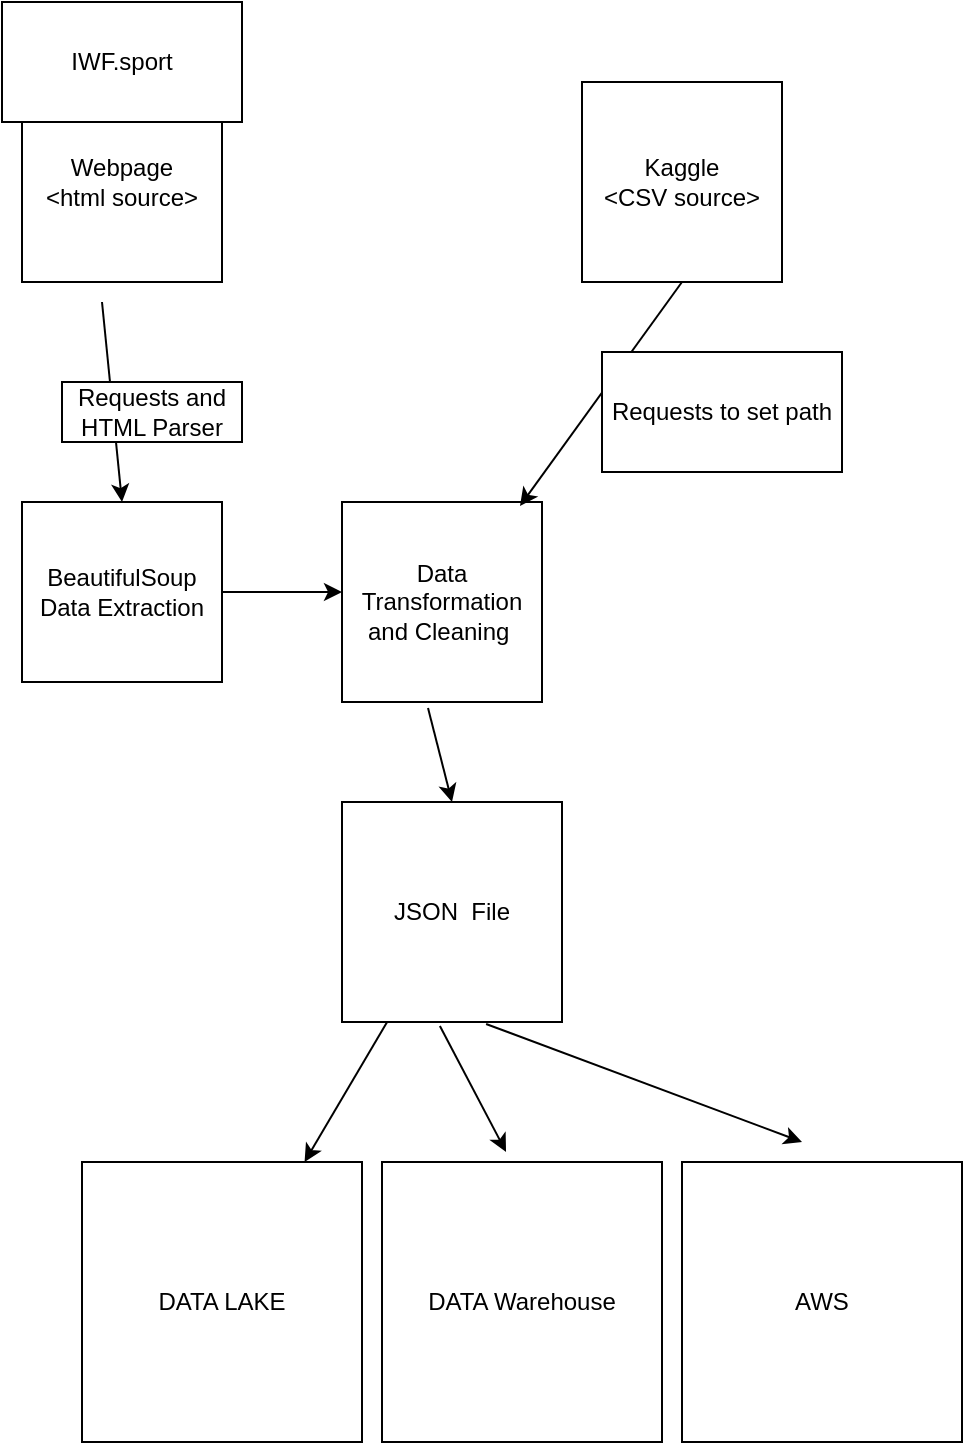 <mxfile>
    <diagram id="yDTJHPsijlP0AYqfQ0CV" name="Page-1">
        <mxGraphModel dx="631" dy="773" grid="1" gridSize="10" guides="1" tooltips="1" connect="1" arrows="1" fold="1" page="1" pageScale="1" pageWidth="827" pageHeight="1169" math="0" shadow="0">
            <root>
                <mxCell id="0"/>
                <mxCell id="1" parent="0"/>
                <mxCell id="2" value="Webpage&lt;br&gt;&amp;lt;html source&amp;gt;" style="whiteSpace=wrap;html=1;aspect=fixed;" vertex="1" parent="1">
                    <mxGeometry x="40" y="80" width="100" height="100" as="geometry"/>
                </mxCell>
                <mxCell id="3" value="BeautifulSoup&lt;br&gt;Data Extraction" style="rounded=0;whiteSpace=wrap;html=1;" vertex="1" parent="1">
                    <mxGeometry x="40" y="290" width="100" height="90" as="geometry"/>
                </mxCell>
                <mxCell id="5" value="" style="endArrow=classic;html=1;" edge="1" parent="1">
                    <mxGeometry width="50" height="50" relative="1" as="geometry">
                        <mxPoint x="80" y="190" as="sourcePoint"/>
                        <mxPoint x="90" y="290" as="targetPoint"/>
                    </mxGeometry>
                </mxCell>
                <mxCell id="6" value="Requests and HTML Parser" style="rounded=0;whiteSpace=wrap;html=1;" vertex="1" parent="1">
                    <mxGeometry x="60" y="230" width="90" height="30" as="geometry"/>
                </mxCell>
                <mxCell id="7" value="Data Transformation and Cleaning&amp;nbsp;" style="whiteSpace=wrap;html=1;aspect=fixed;" vertex="1" parent="1">
                    <mxGeometry x="200" y="290" width="100" height="100" as="geometry"/>
                </mxCell>
                <mxCell id="8" value="JSON&amp;nbsp; File" style="whiteSpace=wrap;html=1;aspect=fixed;" vertex="1" parent="1">
                    <mxGeometry x="200" y="440" width="110" height="110" as="geometry"/>
                </mxCell>
                <mxCell id="9" value="DATA LAKE" style="whiteSpace=wrap;html=1;aspect=fixed;" vertex="1" parent="1">
                    <mxGeometry x="70" y="620" width="140" height="140" as="geometry"/>
                </mxCell>
                <mxCell id="10" value="DATA Warehouse" style="whiteSpace=wrap;html=1;aspect=fixed;" vertex="1" parent="1">
                    <mxGeometry x="220" y="620" width="140" height="140" as="geometry"/>
                </mxCell>
                <mxCell id="11" value="AWS" style="whiteSpace=wrap;html=1;aspect=fixed;" vertex="1" parent="1">
                    <mxGeometry x="370" y="620" width="140" height="140" as="geometry"/>
                </mxCell>
                <mxCell id="12" value="IWF.sport" style="rounded=0;whiteSpace=wrap;html=1;" vertex="1" parent="1">
                    <mxGeometry x="30" y="40" width="120" height="60" as="geometry"/>
                </mxCell>
                <mxCell id="13" value="Kaggle&lt;br&gt;&amp;lt;CSV source&amp;gt;" style="whiteSpace=wrap;html=1;aspect=fixed;" vertex="1" parent="1">
                    <mxGeometry x="320" y="80" width="100" height="100" as="geometry"/>
                </mxCell>
                <mxCell id="14" value="" style="endArrow=classic;html=1;exitX=1;exitY=0.5;exitDx=0;exitDy=0;" edge="1" parent="1" source="3">
                    <mxGeometry width="50" height="50" relative="1" as="geometry">
                        <mxPoint x="270" y="390" as="sourcePoint"/>
                        <mxPoint x="200" y="335" as="targetPoint"/>
                    </mxGeometry>
                </mxCell>
                <mxCell id="15" value="" style="endArrow=classic;html=1;exitX=0.5;exitY=1;exitDx=0;exitDy=0;entryX=0.89;entryY=0.02;entryDx=0;entryDy=0;entryPerimeter=0;" edge="1" parent="1" source="13" target="7">
                    <mxGeometry width="50" height="50" relative="1" as="geometry">
                        <mxPoint x="330" y="200" as="sourcePoint"/>
                        <mxPoint x="210" y="345" as="targetPoint"/>
                    </mxGeometry>
                </mxCell>
                <mxCell id="16" value="" style="endArrow=classic;html=1;exitX=0.43;exitY=1.03;exitDx=0;exitDy=0;exitPerimeter=0;entryX=0.5;entryY=0;entryDx=0;entryDy=0;" edge="1" parent="1" source="7" target="8">
                    <mxGeometry width="50" height="50" relative="1" as="geometry">
                        <mxPoint x="160" y="355" as="sourcePoint"/>
                        <mxPoint x="220" y="355" as="targetPoint"/>
                    </mxGeometry>
                </mxCell>
                <mxCell id="17" value="" style="endArrow=classic;html=1;" edge="1" parent="1" source="8" target="9">
                    <mxGeometry width="50" height="50" relative="1" as="geometry">
                        <mxPoint x="170" y="365" as="sourcePoint"/>
                        <mxPoint x="230" y="365" as="targetPoint"/>
                    </mxGeometry>
                </mxCell>
                <mxCell id="18" value="" style="endArrow=classic;html=1;exitX=0.445;exitY=1.018;exitDx=0;exitDy=0;exitPerimeter=0;entryX=0.443;entryY=-0.036;entryDx=0;entryDy=0;entryPerimeter=0;" edge="1" parent="1" source="8" target="10">
                    <mxGeometry width="50" height="50" relative="1" as="geometry">
                        <mxPoint x="180" y="375" as="sourcePoint"/>
                        <mxPoint x="240" y="375" as="targetPoint"/>
                    </mxGeometry>
                </mxCell>
                <mxCell id="19" value="" style="endArrow=classic;html=1;exitX=0.655;exitY=1.009;exitDx=0;exitDy=0;exitPerimeter=0;" edge="1" parent="1" source="8">
                    <mxGeometry width="50" height="50" relative="1" as="geometry">
                        <mxPoint x="190" y="385" as="sourcePoint"/>
                        <mxPoint x="430" y="610" as="targetPoint"/>
                    </mxGeometry>
                </mxCell>
                <mxCell id="20" value="Requests to set path&lt;br&gt;" style="rounded=0;whiteSpace=wrap;html=1;" vertex="1" parent="1">
                    <mxGeometry x="330" y="215" width="120" height="60" as="geometry"/>
                </mxCell>
            </root>
        </mxGraphModel>
    </diagram>
</mxfile>